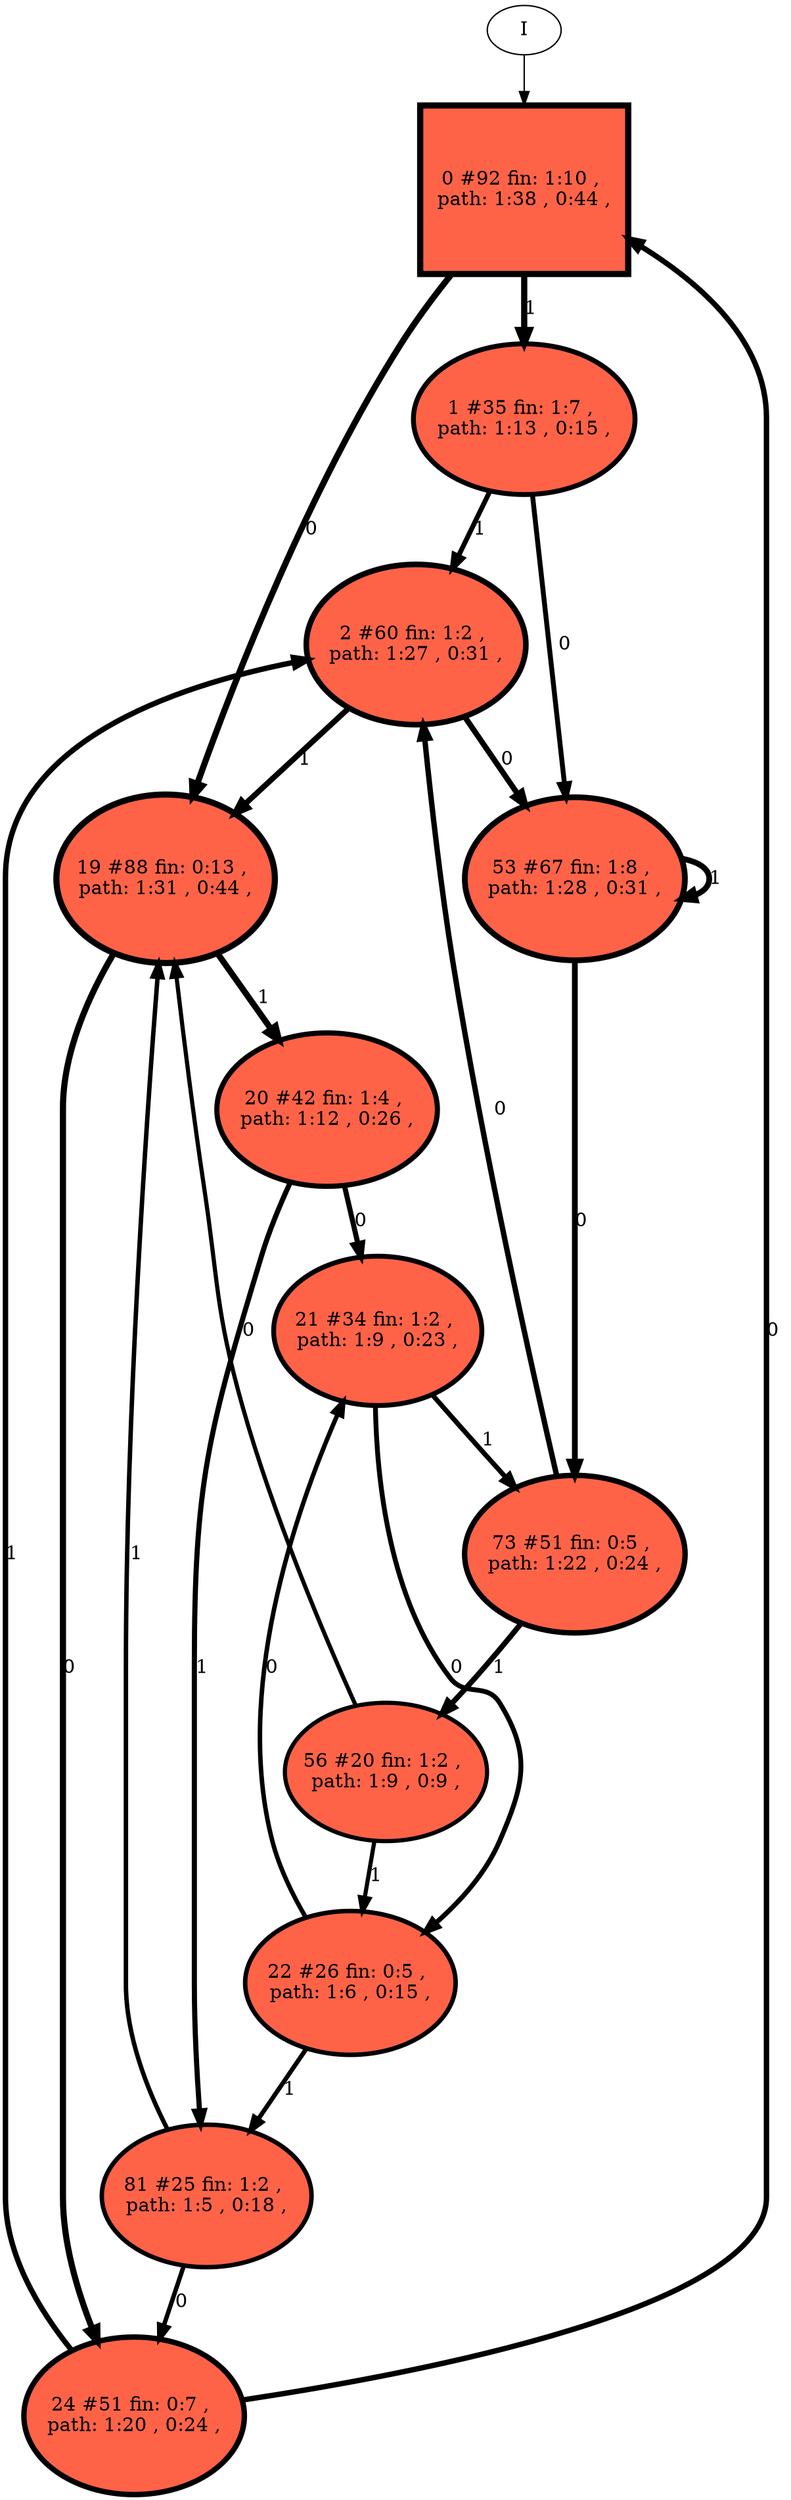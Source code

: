 // produced with flexfringe // 
digraph DFA {
	0 [label="root" shape=box];
		I -> 0;
	0 [ label="0 #92 fin: 1:10 , 
 path: 1:38 , 0:44 , " , style=filled, fillcolor="tomato", width=1.71066, height=1.71066, penwidth=4.5326];
		0 -> 1 [label="1 " , penwidth=4.5326 ];
		0 -> 19 [label="0 " , penwidth=4.5326 ];
	1 [ label="1 #35 fin: 1:7 , 
 path: 1:13 , 0:15 , " , style=filled, fillcolor="tomato", width=1.52247, height=1.52247, penwidth=3.58352];
		1 -> 2 [label="1 " , penwidth=3.58352 ];
		1 -> 53 [label="0 " , penwidth=3.58352 ];
	19 [ label="19 #88 fin: 0:13 , 
 path: 1:31 , 0:44 , " , style=filled, fillcolor="tomato", width=1.70268, height=1.70268, penwidth=4.48864];
		19 -> 20 [label="1 " , penwidth=4.48864 ];
		19 -> 24 [label="0 " , penwidth=4.48864 ];
	2 [ label="2 #60 fin: 1:2 , 
 path: 1:27 , 0:31 , " , style=filled, fillcolor="tomato", width=1.63137, height=1.63137, penwidth=4.11087];
		2 -> 19 [label="1 " , penwidth=4.11087 ];
		2 -> 53 [label="0 " , penwidth=4.11087 ];
	53 [ label="53 #67 fin: 1:8 , 
 path: 1:28 , 0:31 , " , style=filled, fillcolor="tomato", width=1.6524, height=1.6524, penwidth=4.21951];
		53 -> 53 [label="1 " , penwidth=4.21951 ];
		53 -> 73 [label="0 " , penwidth=4.21951 ];
	20 [ label="20 #42 fin: 1:4 , 
 path: 1:12 , 0:26 , " , style=filled, fillcolor="tomato", width=1.5605, height=1.5605, penwidth=3.7612];
		20 -> 81 [label="1 " , penwidth=3.7612 ];
		20 -> 21 [label="0 " , penwidth=3.7612 ];
	24 [ label="24 #51 fin: 0:7 , 
 path: 1:20 , 0:24 , " , style=filled, fillcolor="tomato", width=1.59964, height=1.59964, penwidth=3.95124];
		24 -> 2 [label="1 " , penwidth=3.95124 ];
		24 -> 0 [label="0 " , penwidth=3.95124 ];
	73 [ label="73 #51 fin: 0:5 , 
 path: 1:22 , 0:24 , " , style=filled, fillcolor="tomato", width=1.59964, height=1.59964, penwidth=3.95124];
		73 -> 56 [label="1 " , penwidth=3.95124 ];
		73 -> 2 [label="0 " , penwidth=3.95124 ];
	81 [ label="81 #25 fin: 1:2 , 
 path: 1:5 , 0:18 , " , style=filled, fillcolor="tomato", width=1.44882, height=1.44882, penwidth=3.2581];
		81 -> 19 [label="1 " , penwidth=3.2581 ];
		81 -> 24 [label="0 " , penwidth=3.2581 ];
	21 [ label="21 #34 fin: 1:2 , 
 path: 1:9 , 0:23 , " , style=filled, fillcolor="tomato", width=1.5163, height=1.5163, penwidth=3.55535];
		21 -> 73 [label="1 " , penwidth=3.55535 ];
		21 -> 22 [label="0 " , penwidth=3.55535 ];
	22 [ label="22 #26 fin: 0:5 , 
 path: 1:6 , 0:15 , " , style=filled, fillcolor="tomato", width=1.45765, height=1.45765, penwidth=3.29584];
		22 -> 81 [label="1 " , penwidth=3.29584 ];
		22 -> 21 [label="0 " , penwidth=3.29584 ];
	56 [ label="56 #20 fin: 1:2 , 
 path: 1:9 , 0:9 , " , style=filled, fillcolor="tomato", width=1.39736, height=1.39736, penwidth=3.04452];
		56 -> 22 [label="1 " , penwidth=3.04452 ];
		56 -> 19 [label="0 " , penwidth=3.04452 ];
}
